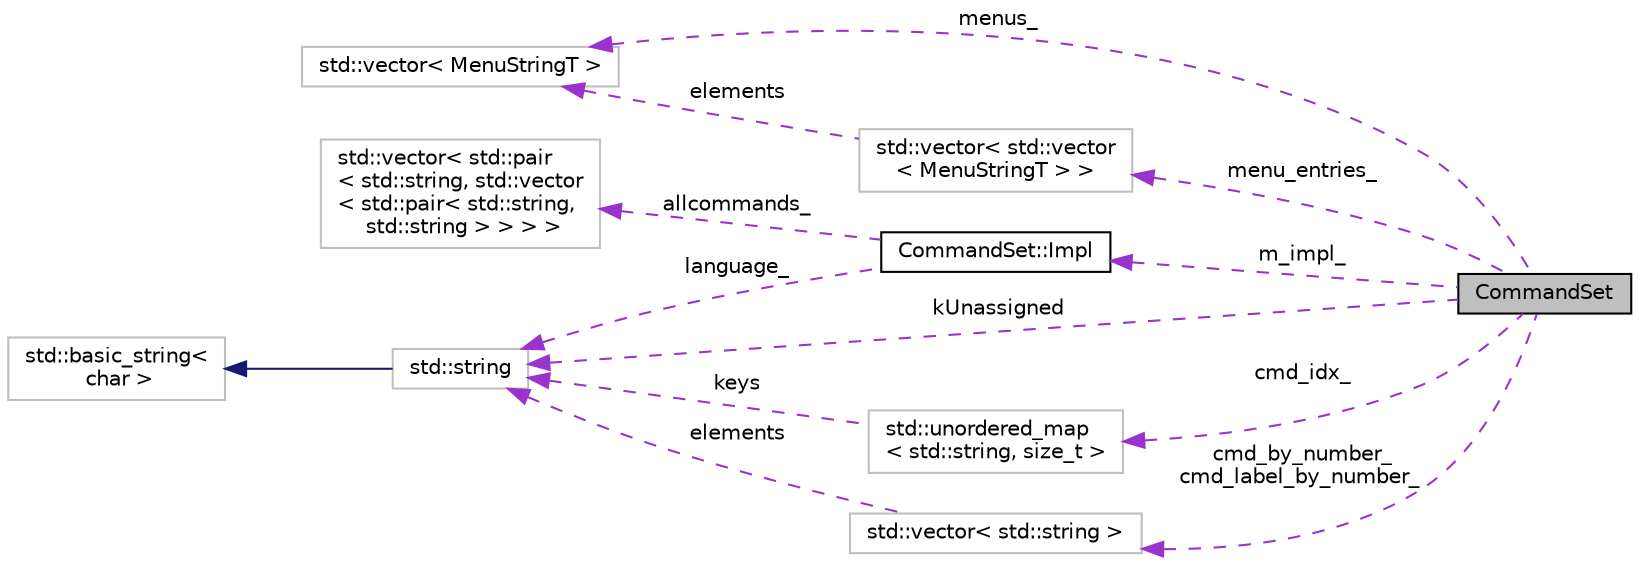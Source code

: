 digraph "CommandSet"
{
 // INTERACTIVE_SVG=YES
 // LATEX_PDF_SIZE
  edge [fontname="Helvetica",fontsize="10",labelfontname="Helvetica",labelfontsize="10"];
  node [fontname="Helvetica",fontsize="10",shape=record];
  rankdir="LR";
  Node1 [label="CommandSet",height=0.2,width=0.4,color="black", fillcolor="grey75", style="filled", fontcolor="black",tooltip=" "];
  Node2 -> Node1 [dir="back",color="darkorchid3",fontsize="10",style="dashed",label=" menu_entries_" ,fontname="Helvetica"];
  Node2 [label="std::vector\< std::vector\l\< MenuStringT \> \>",height=0.2,width=0.4,color="grey75", fillcolor="white", style="filled",tooltip=" "];
  Node3 -> Node2 [dir="back",color="darkorchid3",fontsize="10",style="dashed",label=" elements" ,fontname="Helvetica"];
  Node3 [label="std::vector\< MenuStringT \>",height=0.2,width=0.4,color="grey75", fillcolor="white", style="filled",tooltip=" "];
  Node4 -> Node1 [dir="back",color="darkorchid3",fontsize="10",style="dashed",label=" cmd_idx_" ,fontname="Helvetica"];
  Node4 [label="std::unordered_map\l\< std::string, size_t \>",height=0.2,width=0.4,color="grey75", fillcolor="white", style="filled",tooltip=" "];
  Node5 -> Node4 [dir="back",color="darkorchid3",fontsize="10",style="dashed",label=" keys" ,fontname="Helvetica"];
  Node5 [label="std::string",height=0.2,width=0.4,color="grey75", fillcolor="white", style="filled",tooltip="STL class."];
  Node6 -> Node5 [dir="back",color="midnightblue",fontsize="10",style="solid",fontname="Helvetica"];
  Node6 [label="std::basic_string\<\l char \>",height=0.2,width=0.4,color="grey75", fillcolor="white", style="filled",tooltip="STL class."];
  Node7 -> Node1 [dir="back",color="darkorchid3",fontsize="10",style="dashed",label=" m_impl_" ,fontname="Helvetica"];
  Node7 [label="CommandSet::Impl",height=0.2,width=0.4,color="black", fillcolor="white", style="filled",URL="$class_command_set_1_1_impl.html",tooltip=" "];
  Node8 -> Node7 [dir="back",color="darkorchid3",fontsize="10",style="dashed",label=" allcommands_" ,fontname="Helvetica"];
  Node8 [label="std::vector\< std::pair\l\< std::string, std::vector\l\< std::pair\< std::string,\l std::string \> \> \> \>",height=0.2,width=0.4,color="grey75", fillcolor="white", style="filled",tooltip=" "];
  Node5 -> Node7 [dir="back",color="darkorchid3",fontsize="10",style="dashed",label=" language_" ,fontname="Helvetica"];
  Node3 -> Node1 [dir="back",color="darkorchid3",fontsize="10",style="dashed",label=" menus_" ,fontname="Helvetica"];
  Node5 -> Node1 [dir="back",color="darkorchid3",fontsize="10",style="dashed",label=" kUnassigned" ,fontname="Helvetica"];
  Node9 -> Node1 [dir="back",color="darkorchid3",fontsize="10",style="dashed",label=" cmd_by_number_\ncmd_label_by_number_" ,fontname="Helvetica"];
  Node9 [label="std::vector\< std::string \>",height=0.2,width=0.4,color="grey75", fillcolor="white", style="filled",tooltip=" "];
  Node5 -> Node9 [dir="back",color="darkorchid3",fontsize="10",style="dashed",label=" elements" ,fontname="Helvetica"];
}

